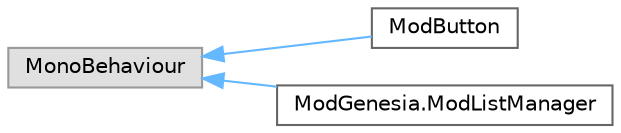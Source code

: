 digraph "Graphical Class Hierarchy"
{
 // LATEX_PDF_SIZE
  bgcolor="transparent";
  edge [fontname=Helvetica,fontsize=10,labelfontname=Helvetica,labelfontsize=10];
  node [fontname=Helvetica,fontsize=10,shape=box,height=0.2,width=0.4];
  rankdir="LR";
  Node0 [label="MonoBehaviour",height=0.2,width=0.4,color="grey60", fillcolor="#E0E0E0", style="filled",tooltip=" "];
  Node0 -> Node1 [dir="back",color="steelblue1",style="solid"];
  Node1 [label="ModButton",height=0.2,width=0.4,color="grey40", fillcolor="white", style="filled",URL="$class_mod_button.html",tooltip=" "];
  Node0 -> Node2 [dir="back",color="steelblue1",style="solid"];
  Node2 [label="ModGenesia.ModListManager",height=0.2,width=0.4,color="grey40", fillcolor="white", style="filled",URL="$class_mod_genesia_1_1_mod_list_manager.html",tooltip=" "];
}
